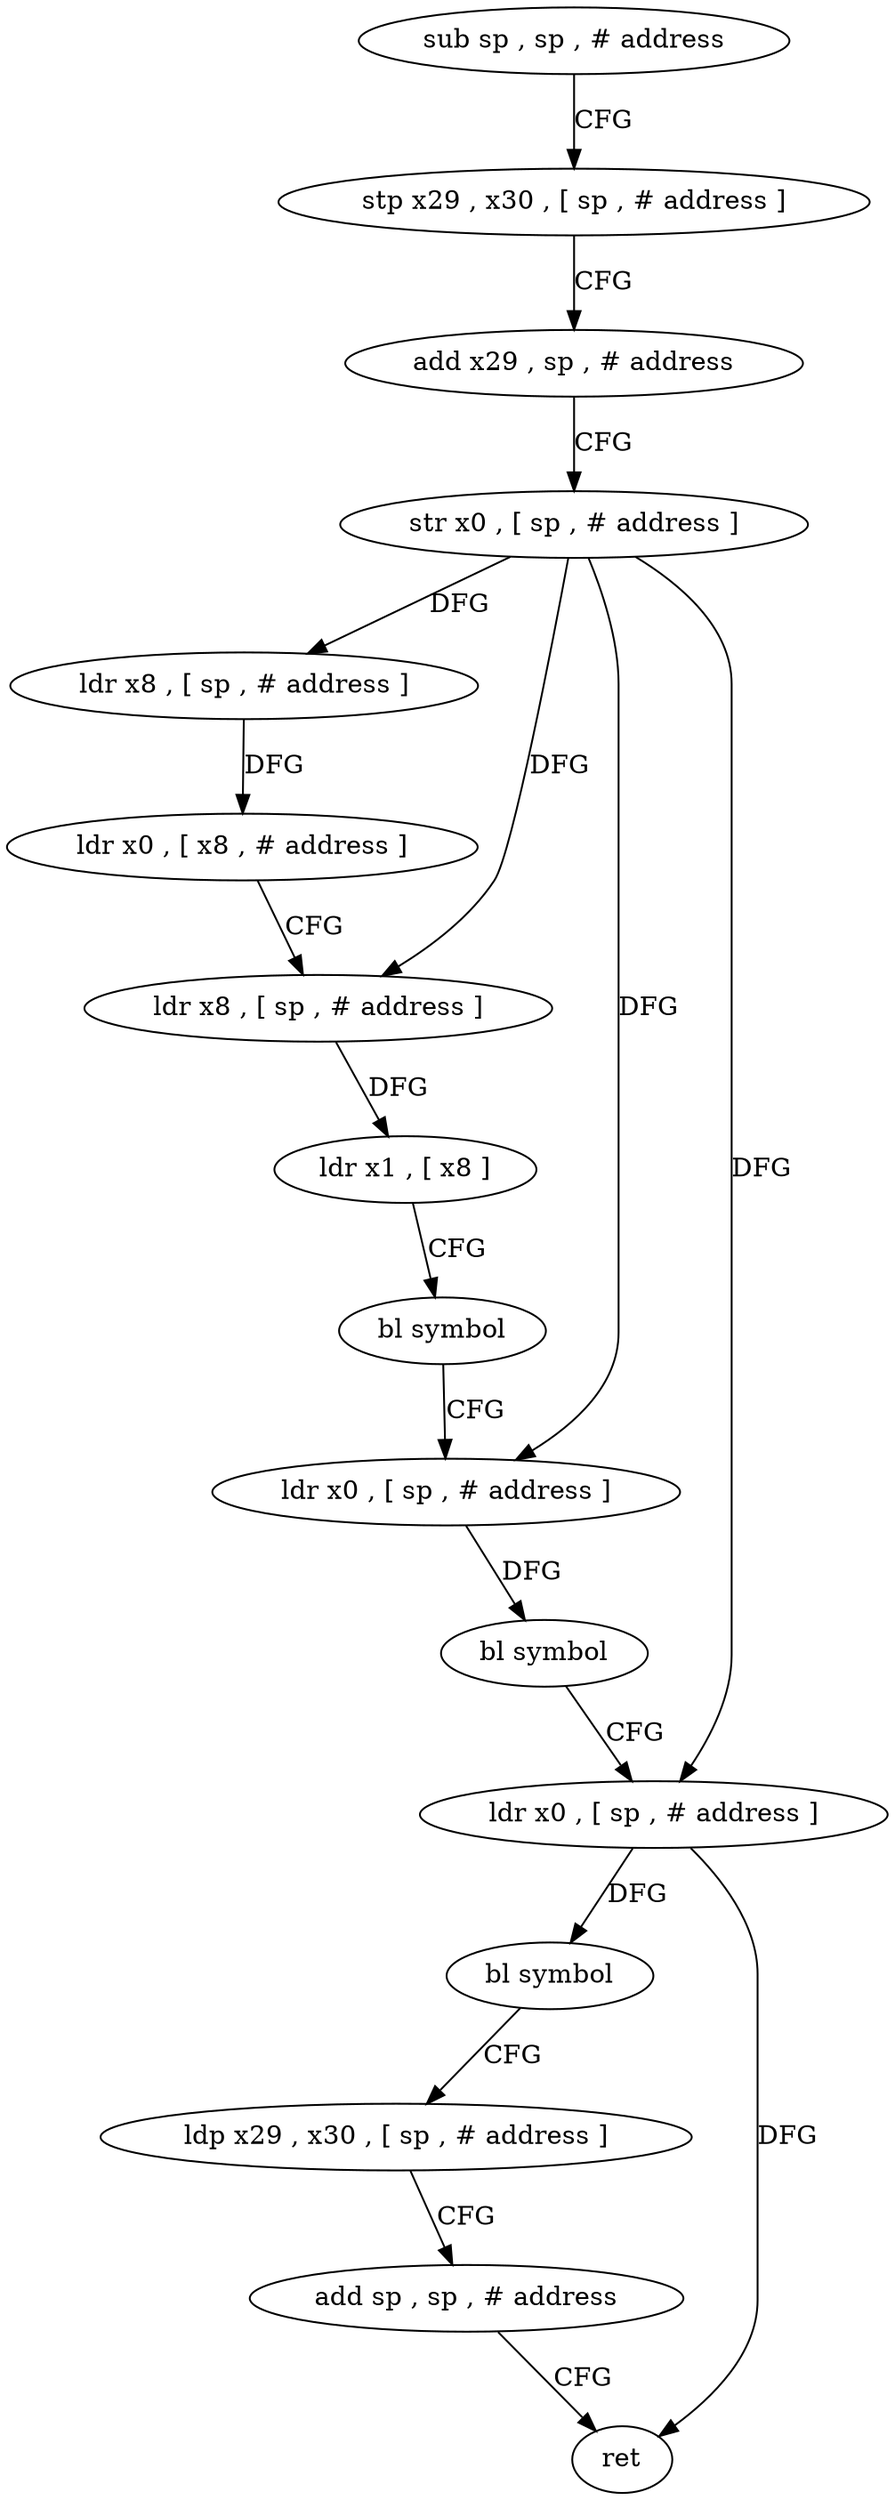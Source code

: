 digraph "func" {
"4326968" [label = "sub sp , sp , # address" ]
"4326972" [label = "stp x29 , x30 , [ sp , # address ]" ]
"4326976" [label = "add x29 , sp , # address" ]
"4326980" [label = "str x0 , [ sp , # address ]" ]
"4326984" [label = "ldr x8 , [ sp , # address ]" ]
"4326988" [label = "ldr x0 , [ x8 , # address ]" ]
"4326992" [label = "ldr x8 , [ sp , # address ]" ]
"4326996" [label = "ldr x1 , [ x8 ]" ]
"4327000" [label = "bl symbol" ]
"4327004" [label = "ldr x0 , [ sp , # address ]" ]
"4327008" [label = "bl symbol" ]
"4327012" [label = "ldr x0 , [ sp , # address ]" ]
"4327016" [label = "bl symbol" ]
"4327020" [label = "ldp x29 , x30 , [ sp , # address ]" ]
"4327024" [label = "add sp , sp , # address" ]
"4327028" [label = "ret" ]
"4326968" -> "4326972" [ label = "CFG" ]
"4326972" -> "4326976" [ label = "CFG" ]
"4326976" -> "4326980" [ label = "CFG" ]
"4326980" -> "4326984" [ label = "DFG" ]
"4326980" -> "4326992" [ label = "DFG" ]
"4326980" -> "4327004" [ label = "DFG" ]
"4326980" -> "4327012" [ label = "DFG" ]
"4326984" -> "4326988" [ label = "DFG" ]
"4326988" -> "4326992" [ label = "CFG" ]
"4326992" -> "4326996" [ label = "DFG" ]
"4326996" -> "4327000" [ label = "CFG" ]
"4327000" -> "4327004" [ label = "CFG" ]
"4327004" -> "4327008" [ label = "DFG" ]
"4327008" -> "4327012" [ label = "CFG" ]
"4327012" -> "4327016" [ label = "DFG" ]
"4327012" -> "4327028" [ label = "DFG" ]
"4327016" -> "4327020" [ label = "CFG" ]
"4327020" -> "4327024" [ label = "CFG" ]
"4327024" -> "4327028" [ label = "CFG" ]
}
